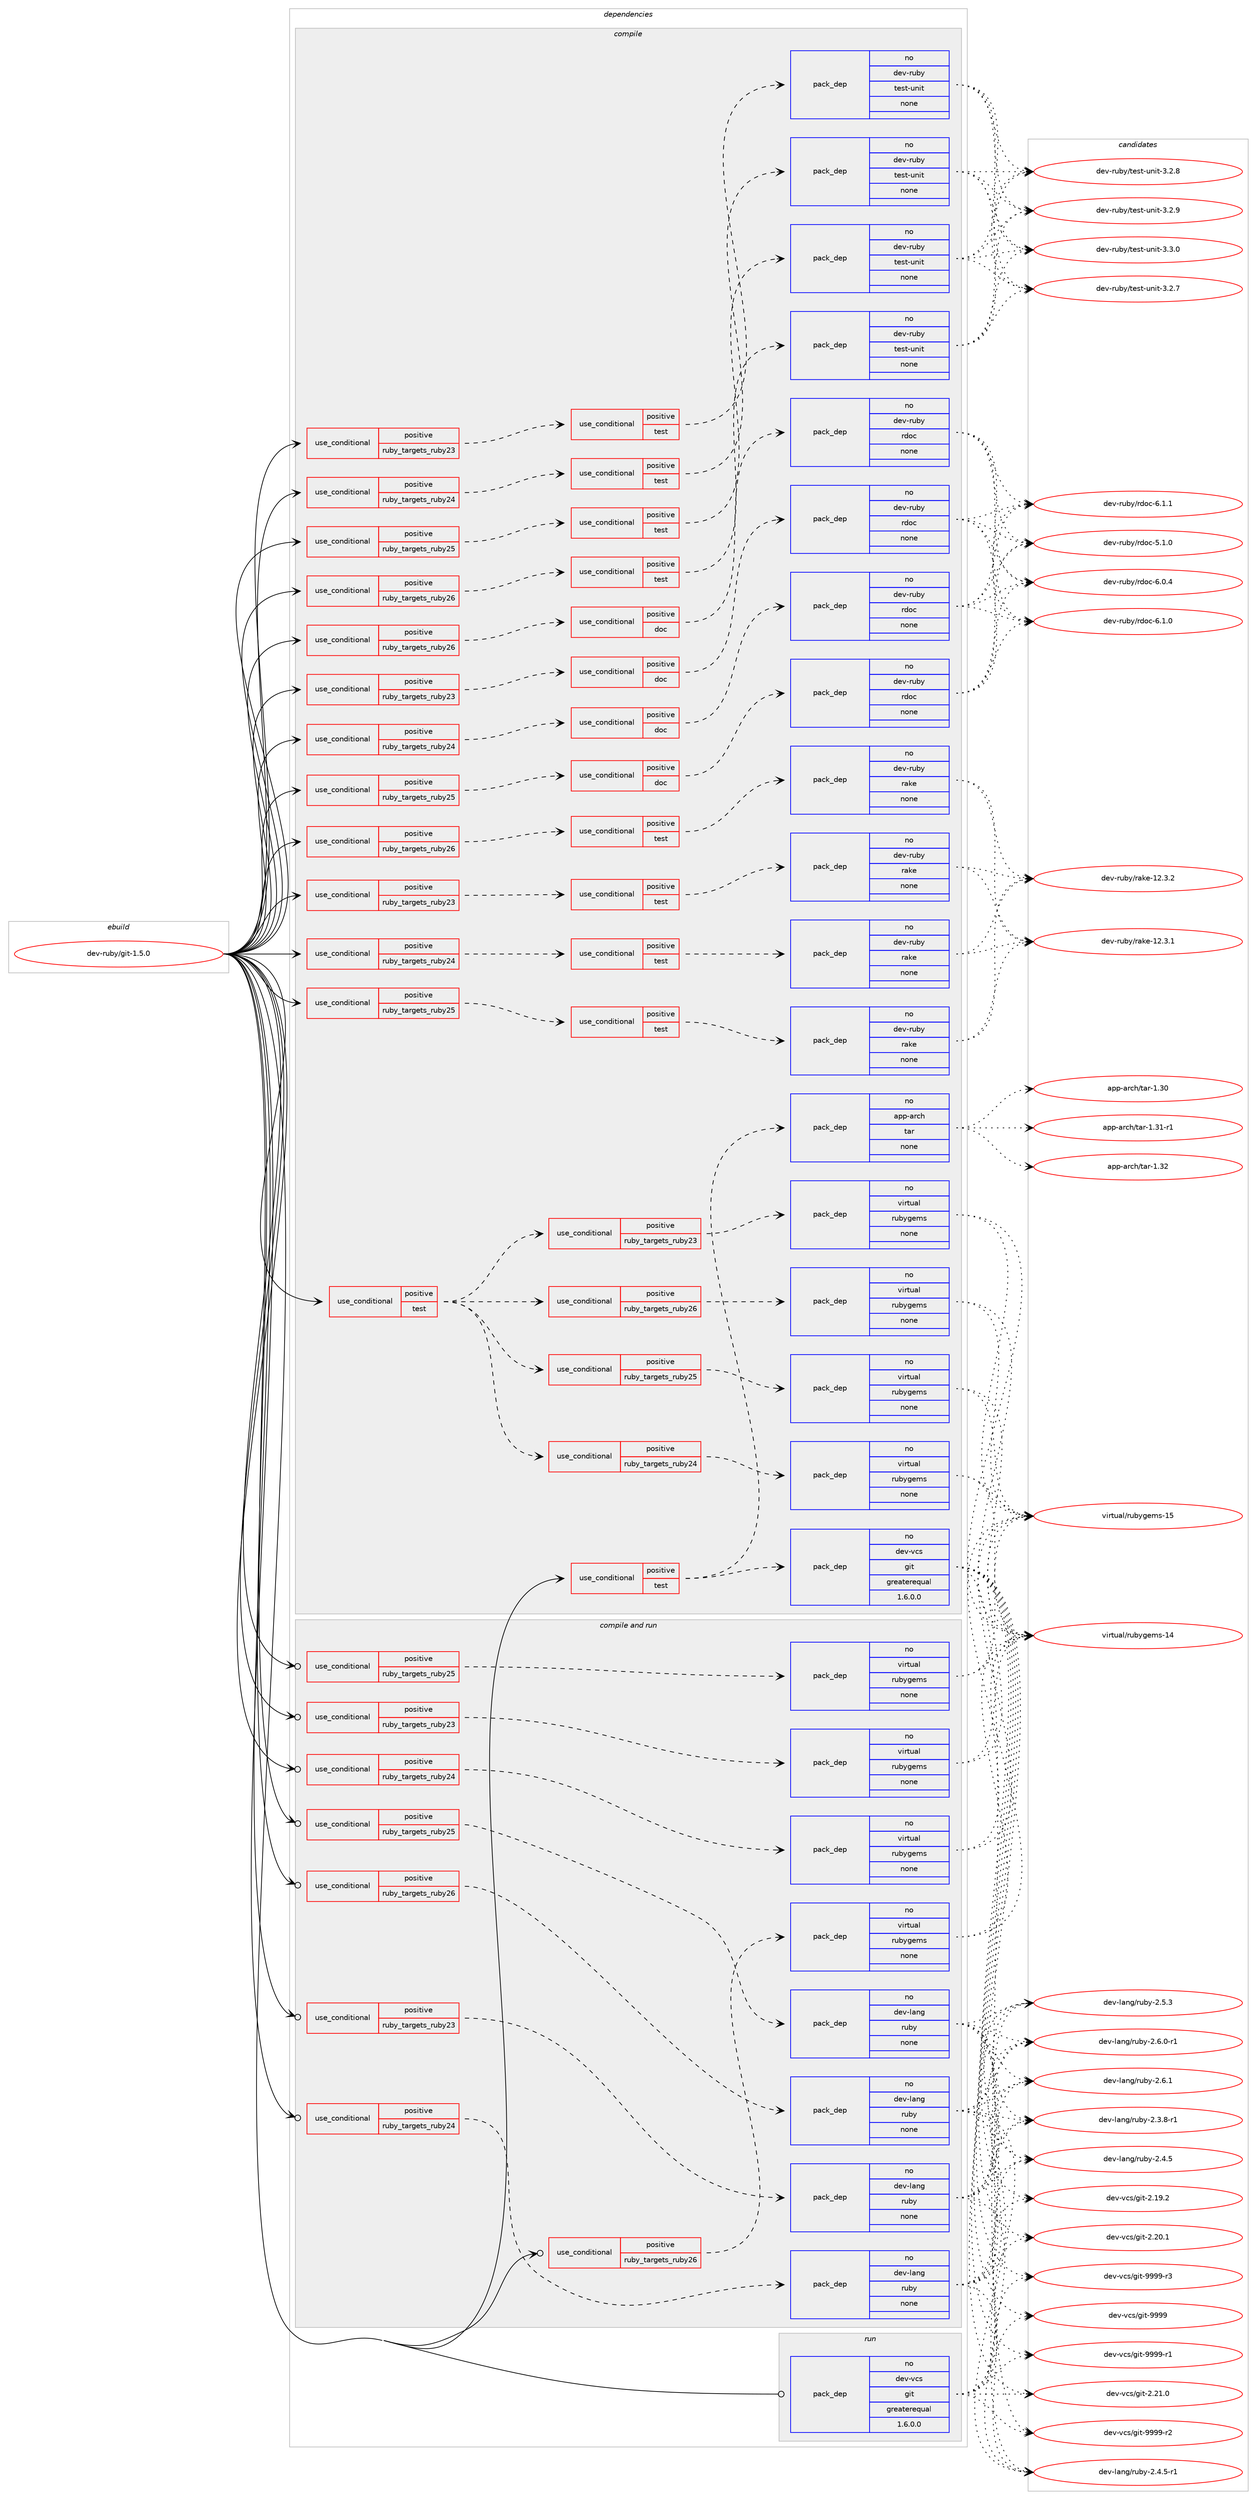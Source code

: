 digraph prolog {

# *************
# Graph options
# *************

newrank=true;
concentrate=true;
compound=true;
graph [rankdir=LR,fontname=Helvetica,fontsize=10,ranksep=1.5];#, ranksep=2.5, nodesep=0.2];
edge  [arrowhead=vee];
node  [fontname=Helvetica,fontsize=10];

# **********
# The ebuild
# **********

subgraph cluster_leftcol {
color=gray;
rank=same;
label=<<i>ebuild</i>>;
id [label="dev-ruby/git-1.5.0", color=red, width=4, href="../dev-ruby/git-1.5.0.svg"];
}

# ****************
# The dependencies
# ****************

subgraph cluster_midcol {
color=gray;
label=<<i>dependencies</i>>;
subgraph cluster_compile {
fillcolor="#eeeeee";
style=filled;
label=<<i>compile</i>>;
subgraph cond400860 {
dependency1495372 [label=<<TABLE BORDER="0" CELLBORDER="1" CELLSPACING="0" CELLPADDING="4"><TR><TD ROWSPAN="3" CELLPADDING="10">use_conditional</TD></TR><TR><TD>positive</TD></TR><TR><TD>ruby_targets_ruby23</TD></TR></TABLE>>, shape=none, color=red];
subgraph cond400861 {
dependency1495373 [label=<<TABLE BORDER="0" CELLBORDER="1" CELLSPACING="0" CELLPADDING="4"><TR><TD ROWSPAN="3" CELLPADDING="10">use_conditional</TD></TR><TR><TD>positive</TD></TR><TR><TD>doc</TD></TR></TABLE>>, shape=none, color=red];
subgraph pack1071067 {
dependency1495374 [label=<<TABLE BORDER="0" CELLBORDER="1" CELLSPACING="0" CELLPADDING="4" WIDTH="220"><TR><TD ROWSPAN="6" CELLPADDING="30">pack_dep</TD></TR><TR><TD WIDTH="110">no</TD></TR><TR><TD>dev-ruby</TD></TR><TR><TD>rdoc</TD></TR><TR><TD>none</TD></TR><TR><TD></TD></TR></TABLE>>, shape=none, color=blue];
}
dependency1495373:e -> dependency1495374:w [weight=20,style="dashed",arrowhead="vee"];
}
dependency1495372:e -> dependency1495373:w [weight=20,style="dashed",arrowhead="vee"];
}
id:e -> dependency1495372:w [weight=20,style="solid",arrowhead="vee"];
subgraph cond400862 {
dependency1495375 [label=<<TABLE BORDER="0" CELLBORDER="1" CELLSPACING="0" CELLPADDING="4"><TR><TD ROWSPAN="3" CELLPADDING="10">use_conditional</TD></TR><TR><TD>positive</TD></TR><TR><TD>ruby_targets_ruby23</TD></TR></TABLE>>, shape=none, color=red];
subgraph cond400863 {
dependency1495376 [label=<<TABLE BORDER="0" CELLBORDER="1" CELLSPACING="0" CELLPADDING="4"><TR><TD ROWSPAN="3" CELLPADDING="10">use_conditional</TD></TR><TR><TD>positive</TD></TR><TR><TD>test</TD></TR></TABLE>>, shape=none, color=red];
subgraph pack1071068 {
dependency1495377 [label=<<TABLE BORDER="0" CELLBORDER="1" CELLSPACING="0" CELLPADDING="4" WIDTH="220"><TR><TD ROWSPAN="6" CELLPADDING="30">pack_dep</TD></TR><TR><TD WIDTH="110">no</TD></TR><TR><TD>dev-ruby</TD></TR><TR><TD>rake</TD></TR><TR><TD>none</TD></TR><TR><TD></TD></TR></TABLE>>, shape=none, color=blue];
}
dependency1495376:e -> dependency1495377:w [weight=20,style="dashed",arrowhead="vee"];
}
dependency1495375:e -> dependency1495376:w [weight=20,style="dashed",arrowhead="vee"];
}
id:e -> dependency1495375:w [weight=20,style="solid",arrowhead="vee"];
subgraph cond400864 {
dependency1495378 [label=<<TABLE BORDER="0" CELLBORDER="1" CELLSPACING="0" CELLPADDING="4"><TR><TD ROWSPAN="3" CELLPADDING="10">use_conditional</TD></TR><TR><TD>positive</TD></TR><TR><TD>ruby_targets_ruby23</TD></TR></TABLE>>, shape=none, color=red];
subgraph cond400865 {
dependency1495379 [label=<<TABLE BORDER="0" CELLBORDER="1" CELLSPACING="0" CELLPADDING="4"><TR><TD ROWSPAN="3" CELLPADDING="10">use_conditional</TD></TR><TR><TD>positive</TD></TR><TR><TD>test</TD></TR></TABLE>>, shape=none, color=red];
subgraph pack1071069 {
dependency1495380 [label=<<TABLE BORDER="0" CELLBORDER="1" CELLSPACING="0" CELLPADDING="4" WIDTH="220"><TR><TD ROWSPAN="6" CELLPADDING="30">pack_dep</TD></TR><TR><TD WIDTH="110">no</TD></TR><TR><TD>dev-ruby</TD></TR><TR><TD>test-unit</TD></TR><TR><TD>none</TD></TR><TR><TD></TD></TR></TABLE>>, shape=none, color=blue];
}
dependency1495379:e -> dependency1495380:w [weight=20,style="dashed",arrowhead="vee"];
}
dependency1495378:e -> dependency1495379:w [weight=20,style="dashed",arrowhead="vee"];
}
id:e -> dependency1495378:w [weight=20,style="solid",arrowhead="vee"];
subgraph cond400866 {
dependency1495381 [label=<<TABLE BORDER="0" CELLBORDER="1" CELLSPACING="0" CELLPADDING="4"><TR><TD ROWSPAN="3" CELLPADDING="10">use_conditional</TD></TR><TR><TD>positive</TD></TR><TR><TD>ruby_targets_ruby24</TD></TR></TABLE>>, shape=none, color=red];
subgraph cond400867 {
dependency1495382 [label=<<TABLE BORDER="0" CELLBORDER="1" CELLSPACING="0" CELLPADDING="4"><TR><TD ROWSPAN="3" CELLPADDING="10">use_conditional</TD></TR><TR><TD>positive</TD></TR><TR><TD>doc</TD></TR></TABLE>>, shape=none, color=red];
subgraph pack1071070 {
dependency1495383 [label=<<TABLE BORDER="0" CELLBORDER="1" CELLSPACING="0" CELLPADDING="4" WIDTH="220"><TR><TD ROWSPAN="6" CELLPADDING="30">pack_dep</TD></TR><TR><TD WIDTH="110">no</TD></TR><TR><TD>dev-ruby</TD></TR><TR><TD>rdoc</TD></TR><TR><TD>none</TD></TR><TR><TD></TD></TR></TABLE>>, shape=none, color=blue];
}
dependency1495382:e -> dependency1495383:w [weight=20,style="dashed",arrowhead="vee"];
}
dependency1495381:e -> dependency1495382:w [weight=20,style="dashed",arrowhead="vee"];
}
id:e -> dependency1495381:w [weight=20,style="solid",arrowhead="vee"];
subgraph cond400868 {
dependency1495384 [label=<<TABLE BORDER="0" CELLBORDER="1" CELLSPACING="0" CELLPADDING="4"><TR><TD ROWSPAN="3" CELLPADDING="10">use_conditional</TD></TR><TR><TD>positive</TD></TR><TR><TD>ruby_targets_ruby24</TD></TR></TABLE>>, shape=none, color=red];
subgraph cond400869 {
dependency1495385 [label=<<TABLE BORDER="0" CELLBORDER="1" CELLSPACING="0" CELLPADDING="4"><TR><TD ROWSPAN="3" CELLPADDING="10">use_conditional</TD></TR><TR><TD>positive</TD></TR><TR><TD>test</TD></TR></TABLE>>, shape=none, color=red];
subgraph pack1071071 {
dependency1495386 [label=<<TABLE BORDER="0" CELLBORDER="1" CELLSPACING="0" CELLPADDING="4" WIDTH="220"><TR><TD ROWSPAN="6" CELLPADDING="30">pack_dep</TD></TR><TR><TD WIDTH="110">no</TD></TR><TR><TD>dev-ruby</TD></TR><TR><TD>rake</TD></TR><TR><TD>none</TD></TR><TR><TD></TD></TR></TABLE>>, shape=none, color=blue];
}
dependency1495385:e -> dependency1495386:w [weight=20,style="dashed",arrowhead="vee"];
}
dependency1495384:e -> dependency1495385:w [weight=20,style="dashed",arrowhead="vee"];
}
id:e -> dependency1495384:w [weight=20,style="solid",arrowhead="vee"];
subgraph cond400870 {
dependency1495387 [label=<<TABLE BORDER="0" CELLBORDER="1" CELLSPACING="0" CELLPADDING="4"><TR><TD ROWSPAN="3" CELLPADDING="10">use_conditional</TD></TR><TR><TD>positive</TD></TR><TR><TD>ruby_targets_ruby24</TD></TR></TABLE>>, shape=none, color=red];
subgraph cond400871 {
dependency1495388 [label=<<TABLE BORDER="0" CELLBORDER="1" CELLSPACING="0" CELLPADDING="4"><TR><TD ROWSPAN="3" CELLPADDING="10">use_conditional</TD></TR><TR><TD>positive</TD></TR><TR><TD>test</TD></TR></TABLE>>, shape=none, color=red];
subgraph pack1071072 {
dependency1495389 [label=<<TABLE BORDER="0" CELLBORDER="1" CELLSPACING="0" CELLPADDING="4" WIDTH="220"><TR><TD ROWSPAN="6" CELLPADDING="30">pack_dep</TD></TR><TR><TD WIDTH="110">no</TD></TR><TR><TD>dev-ruby</TD></TR><TR><TD>test-unit</TD></TR><TR><TD>none</TD></TR><TR><TD></TD></TR></TABLE>>, shape=none, color=blue];
}
dependency1495388:e -> dependency1495389:w [weight=20,style="dashed",arrowhead="vee"];
}
dependency1495387:e -> dependency1495388:w [weight=20,style="dashed",arrowhead="vee"];
}
id:e -> dependency1495387:w [weight=20,style="solid",arrowhead="vee"];
subgraph cond400872 {
dependency1495390 [label=<<TABLE BORDER="0" CELLBORDER="1" CELLSPACING="0" CELLPADDING="4"><TR><TD ROWSPAN="3" CELLPADDING="10">use_conditional</TD></TR><TR><TD>positive</TD></TR><TR><TD>ruby_targets_ruby25</TD></TR></TABLE>>, shape=none, color=red];
subgraph cond400873 {
dependency1495391 [label=<<TABLE BORDER="0" CELLBORDER="1" CELLSPACING="0" CELLPADDING="4"><TR><TD ROWSPAN="3" CELLPADDING="10">use_conditional</TD></TR><TR><TD>positive</TD></TR><TR><TD>doc</TD></TR></TABLE>>, shape=none, color=red];
subgraph pack1071073 {
dependency1495392 [label=<<TABLE BORDER="0" CELLBORDER="1" CELLSPACING="0" CELLPADDING="4" WIDTH="220"><TR><TD ROWSPAN="6" CELLPADDING="30">pack_dep</TD></TR><TR><TD WIDTH="110">no</TD></TR><TR><TD>dev-ruby</TD></TR><TR><TD>rdoc</TD></TR><TR><TD>none</TD></TR><TR><TD></TD></TR></TABLE>>, shape=none, color=blue];
}
dependency1495391:e -> dependency1495392:w [weight=20,style="dashed",arrowhead="vee"];
}
dependency1495390:e -> dependency1495391:w [weight=20,style="dashed",arrowhead="vee"];
}
id:e -> dependency1495390:w [weight=20,style="solid",arrowhead="vee"];
subgraph cond400874 {
dependency1495393 [label=<<TABLE BORDER="0" CELLBORDER="1" CELLSPACING="0" CELLPADDING="4"><TR><TD ROWSPAN="3" CELLPADDING="10">use_conditional</TD></TR><TR><TD>positive</TD></TR><TR><TD>ruby_targets_ruby25</TD></TR></TABLE>>, shape=none, color=red];
subgraph cond400875 {
dependency1495394 [label=<<TABLE BORDER="0" CELLBORDER="1" CELLSPACING="0" CELLPADDING="4"><TR><TD ROWSPAN="3" CELLPADDING="10">use_conditional</TD></TR><TR><TD>positive</TD></TR><TR><TD>test</TD></TR></TABLE>>, shape=none, color=red];
subgraph pack1071074 {
dependency1495395 [label=<<TABLE BORDER="0" CELLBORDER="1" CELLSPACING="0" CELLPADDING="4" WIDTH="220"><TR><TD ROWSPAN="6" CELLPADDING="30">pack_dep</TD></TR><TR><TD WIDTH="110">no</TD></TR><TR><TD>dev-ruby</TD></TR><TR><TD>rake</TD></TR><TR><TD>none</TD></TR><TR><TD></TD></TR></TABLE>>, shape=none, color=blue];
}
dependency1495394:e -> dependency1495395:w [weight=20,style="dashed",arrowhead="vee"];
}
dependency1495393:e -> dependency1495394:w [weight=20,style="dashed",arrowhead="vee"];
}
id:e -> dependency1495393:w [weight=20,style="solid",arrowhead="vee"];
subgraph cond400876 {
dependency1495396 [label=<<TABLE BORDER="0" CELLBORDER="1" CELLSPACING="0" CELLPADDING="4"><TR><TD ROWSPAN="3" CELLPADDING="10">use_conditional</TD></TR><TR><TD>positive</TD></TR><TR><TD>ruby_targets_ruby25</TD></TR></TABLE>>, shape=none, color=red];
subgraph cond400877 {
dependency1495397 [label=<<TABLE BORDER="0" CELLBORDER="1" CELLSPACING="0" CELLPADDING="4"><TR><TD ROWSPAN="3" CELLPADDING="10">use_conditional</TD></TR><TR><TD>positive</TD></TR><TR><TD>test</TD></TR></TABLE>>, shape=none, color=red];
subgraph pack1071075 {
dependency1495398 [label=<<TABLE BORDER="0" CELLBORDER="1" CELLSPACING="0" CELLPADDING="4" WIDTH="220"><TR><TD ROWSPAN="6" CELLPADDING="30">pack_dep</TD></TR><TR><TD WIDTH="110">no</TD></TR><TR><TD>dev-ruby</TD></TR><TR><TD>test-unit</TD></TR><TR><TD>none</TD></TR><TR><TD></TD></TR></TABLE>>, shape=none, color=blue];
}
dependency1495397:e -> dependency1495398:w [weight=20,style="dashed",arrowhead="vee"];
}
dependency1495396:e -> dependency1495397:w [weight=20,style="dashed",arrowhead="vee"];
}
id:e -> dependency1495396:w [weight=20,style="solid",arrowhead="vee"];
subgraph cond400878 {
dependency1495399 [label=<<TABLE BORDER="0" CELLBORDER="1" CELLSPACING="0" CELLPADDING="4"><TR><TD ROWSPAN="3" CELLPADDING="10">use_conditional</TD></TR><TR><TD>positive</TD></TR><TR><TD>ruby_targets_ruby26</TD></TR></TABLE>>, shape=none, color=red];
subgraph cond400879 {
dependency1495400 [label=<<TABLE BORDER="0" CELLBORDER="1" CELLSPACING="0" CELLPADDING="4"><TR><TD ROWSPAN="3" CELLPADDING="10">use_conditional</TD></TR><TR><TD>positive</TD></TR><TR><TD>doc</TD></TR></TABLE>>, shape=none, color=red];
subgraph pack1071076 {
dependency1495401 [label=<<TABLE BORDER="0" CELLBORDER="1" CELLSPACING="0" CELLPADDING="4" WIDTH="220"><TR><TD ROWSPAN="6" CELLPADDING="30">pack_dep</TD></TR><TR><TD WIDTH="110">no</TD></TR><TR><TD>dev-ruby</TD></TR><TR><TD>rdoc</TD></TR><TR><TD>none</TD></TR><TR><TD></TD></TR></TABLE>>, shape=none, color=blue];
}
dependency1495400:e -> dependency1495401:w [weight=20,style="dashed",arrowhead="vee"];
}
dependency1495399:e -> dependency1495400:w [weight=20,style="dashed",arrowhead="vee"];
}
id:e -> dependency1495399:w [weight=20,style="solid",arrowhead="vee"];
subgraph cond400880 {
dependency1495402 [label=<<TABLE BORDER="0" CELLBORDER="1" CELLSPACING="0" CELLPADDING="4"><TR><TD ROWSPAN="3" CELLPADDING="10">use_conditional</TD></TR><TR><TD>positive</TD></TR><TR><TD>ruby_targets_ruby26</TD></TR></TABLE>>, shape=none, color=red];
subgraph cond400881 {
dependency1495403 [label=<<TABLE BORDER="0" CELLBORDER="1" CELLSPACING="0" CELLPADDING="4"><TR><TD ROWSPAN="3" CELLPADDING="10">use_conditional</TD></TR><TR><TD>positive</TD></TR><TR><TD>test</TD></TR></TABLE>>, shape=none, color=red];
subgraph pack1071077 {
dependency1495404 [label=<<TABLE BORDER="0" CELLBORDER="1" CELLSPACING="0" CELLPADDING="4" WIDTH="220"><TR><TD ROWSPAN="6" CELLPADDING="30">pack_dep</TD></TR><TR><TD WIDTH="110">no</TD></TR><TR><TD>dev-ruby</TD></TR><TR><TD>rake</TD></TR><TR><TD>none</TD></TR><TR><TD></TD></TR></TABLE>>, shape=none, color=blue];
}
dependency1495403:e -> dependency1495404:w [weight=20,style="dashed",arrowhead="vee"];
}
dependency1495402:e -> dependency1495403:w [weight=20,style="dashed",arrowhead="vee"];
}
id:e -> dependency1495402:w [weight=20,style="solid",arrowhead="vee"];
subgraph cond400882 {
dependency1495405 [label=<<TABLE BORDER="0" CELLBORDER="1" CELLSPACING="0" CELLPADDING="4"><TR><TD ROWSPAN="3" CELLPADDING="10">use_conditional</TD></TR><TR><TD>positive</TD></TR><TR><TD>ruby_targets_ruby26</TD></TR></TABLE>>, shape=none, color=red];
subgraph cond400883 {
dependency1495406 [label=<<TABLE BORDER="0" CELLBORDER="1" CELLSPACING="0" CELLPADDING="4"><TR><TD ROWSPAN="3" CELLPADDING="10">use_conditional</TD></TR><TR><TD>positive</TD></TR><TR><TD>test</TD></TR></TABLE>>, shape=none, color=red];
subgraph pack1071078 {
dependency1495407 [label=<<TABLE BORDER="0" CELLBORDER="1" CELLSPACING="0" CELLPADDING="4" WIDTH="220"><TR><TD ROWSPAN="6" CELLPADDING="30">pack_dep</TD></TR><TR><TD WIDTH="110">no</TD></TR><TR><TD>dev-ruby</TD></TR><TR><TD>test-unit</TD></TR><TR><TD>none</TD></TR><TR><TD></TD></TR></TABLE>>, shape=none, color=blue];
}
dependency1495406:e -> dependency1495407:w [weight=20,style="dashed",arrowhead="vee"];
}
dependency1495405:e -> dependency1495406:w [weight=20,style="dashed",arrowhead="vee"];
}
id:e -> dependency1495405:w [weight=20,style="solid",arrowhead="vee"];
subgraph cond400884 {
dependency1495408 [label=<<TABLE BORDER="0" CELLBORDER="1" CELLSPACING="0" CELLPADDING="4"><TR><TD ROWSPAN="3" CELLPADDING="10">use_conditional</TD></TR><TR><TD>positive</TD></TR><TR><TD>test</TD></TR></TABLE>>, shape=none, color=red];
subgraph cond400885 {
dependency1495409 [label=<<TABLE BORDER="0" CELLBORDER="1" CELLSPACING="0" CELLPADDING="4"><TR><TD ROWSPAN="3" CELLPADDING="10">use_conditional</TD></TR><TR><TD>positive</TD></TR><TR><TD>ruby_targets_ruby23</TD></TR></TABLE>>, shape=none, color=red];
subgraph pack1071079 {
dependency1495410 [label=<<TABLE BORDER="0" CELLBORDER="1" CELLSPACING="0" CELLPADDING="4" WIDTH="220"><TR><TD ROWSPAN="6" CELLPADDING="30">pack_dep</TD></TR><TR><TD WIDTH="110">no</TD></TR><TR><TD>virtual</TD></TR><TR><TD>rubygems</TD></TR><TR><TD>none</TD></TR><TR><TD></TD></TR></TABLE>>, shape=none, color=blue];
}
dependency1495409:e -> dependency1495410:w [weight=20,style="dashed",arrowhead="vee"];
}
dependency1495408:e -> dependency1495409:w [weight=20,style="dashed",arrowhead="vee"];
subgraph cond400886 {
dependency1495411 [label=<<TABLE BORDER="0" CELLBORDER="1" CELLSPACING="0" CELLPADDING="4"><TR><TD ROWSPAN="3" CELLPADDING="10">use_conditional</TD></TR><TR><TD>positive</TD></TR><TR><TD>ruby_targets_ruby24</TD></TR></TABLE>>, shape=none, color=red];
subgraph pack1071080 {
dependency1495412 [label=<<TABLE BORDER="0" CELLBORDER="1" CELLSPACING="0" CELLPADDING="4" WIDTH="220"><TR><TD ROWSPAN="6" CELLPADDING="30">pack_dep</TD></TR><TR><TD WIDTH="110">no</TD></TR><TR><TD>virtual</TD></TR><TR><TD>rubygems</TD></TR><TR><TD>none</TD></TR><TR><TD></TD></TR></TABLE>>, shape=none, color=blue];
}
dependency1495411:e -> dependency1495412:w [weight=20,style="dashed",arrowhead="vee"];
}
dependency1495408:e -> dependency1495411:w [weight=20,style="dashed",arrowhead="vee"];
subgraph cond400887 {
dependency1495413 [label=<<TABLE BORDER="0" CELLBORDER="1" CELLSPACING="0" CELLPADDING="4"><TR><TD ROWSPAN="3" CELLPADDING="10">use_conditional</TD></TR><TR><TD>positive</TD></TR><TR><TD>ruby_targets_ruby25</TD></TR></TABLE>>, shape=none, color=red];
subgraph pack1071081 {
dependency1495414 [label=<<TABLE BORDER="0" CELLBORDER="1" CELLSPACING="0" CELLPADDING="4" WIDTH="220"><TR><TD ROWSPAN="6" CELLPADDING="30">pack_dep</TD></TR><TR><TD WIDTH="110">no</TD></TR><TR><TD>virtual</TD></TR><TR><TD>rubygems</TD></TR><TR><TD>none</TD></TR><TR><TD></TD></TR></TABLE>>, shape=none, color=blue];
}
dependency1495413:e -> dependency1495414:w [weight=20,style="dashed",arrowhead="vee"];
}
dependency1495408:e -> dependency1495413:w [weight=20,style="dashed",arrowhead="vee"];
subgraph cond400888 {
dependency1495415 [label=<<TABLE BORDER="0" CELLBORDER="1" CELLSPACING="0" CELLPADDING="4"><TR><TD ROWSPAN="3" CELLPADDING="10">use_conditional</TD></TR><TR><TD>positive</TD></TR><TR><TD>ruby_targets_ruby26</TD></TR></TABLE>>, shape=none, color=red];
subgraph pack1071082 {
dependency1495416 [label=<<TABLE BORDER="0" CELLBORDER="1" CELLSPACING="0" CELLPADDING="4" WIDTH="220"><TR><TD ROWSPAN="6" CELLPADDING="30">pack_dep</TD></TR><TR><TD WIDTH="110">no</TD></TR><TR><TD>virtual</TD></TR><TR><TD>rubygems</TD></TR><TR><TD>none</TD></TR><TR><TD></TD></TR></TABLE>>, shape=none, color=blue];
}
dependency1495415:e -> dependency1495416:w [weight=20,style="dashed",arrowhead="vee"];
}
dependency1495408:e -> dependency1495415:w [weight=20,style="dashed",arrowhead="vee"];
}
id:e -> dependency1495408:w [weight=20,style="solid",arrowhead="vee"];
subgraph cond400889 {
dependency1495417 [label=<<TABLE BORDER="0" CELLBORDER="1" CELLSPACING="0" CELLPADDING="4"><TR><TD ROWSPAN="3" CELLPADDING="10">use_conditional</TD></TR><TR><TD>positive</TD></TR><TR><TD>test</TD></TR></TABLE>>, shape=none, color=red];
subgraph pack1071083 {
dependency1495418 [label=<<TABLE BORDER="0" CELLBORDER="1" CELLSPACING="0" CELLPADDING="4" WIDTH="220"><TR><TD ROWSPAN="6" CELLPADDING="30">pack_dep</TD></TR><TR><TD WIDTH="110">no</TD></TR><TR><TD>dev-vcs</TD></TR><TR><TD>git</TD></TR><TR><TD>greaterequal</TD></TR><TR><TD>1.6.0.0</TD></TR></TABLE>>, shape=none, color=blue];
}
dependency1495417:e -> dependency1495418:w [weight=20,style="dashed",arrowhead="vee"];
subgraph pack1071084 {
dependency1495419 [label=<<TABLE BORDER="0" CELLBORDER="1" CELLSPACING="0" CELLPADDING="4" WIDTH="220"><TR><TD ROWSPAN="6" CELLPADDING="30">pack_dep</TD></TR><TR><TD WIDTH="110">no</TD></TR><TR><TD>app-arch</TD></TR><TR><TD>tar</TD></TR><TR><TD>none</TD></TR><TR><TD></TD></TR></TABLE>>, shape=none, color=blue];
}
dependency1495417:e -> dependency1495419:w [weight=20,style="dashed",arrowhead="vee"];
}
id:e -> dependency1495417:w [weight=20,style="solid",arrowhead="vee"];
}
subgraph cluster_compileandrun {
fillcolor="#eeeeee";
style=filled;
label=<<i>compile and run</i>>;
subgraph cond400890 {
dependency1495420 [label=<<TABLE BORDER="0" CELLBORDER="1" CELLSPACING="0" CELLPADDING="4"><TR><TD ROWSPAN="3" CELLPADDING="10">use_conditional</TD></TR><TR><TD>positive</TD></TR><TR><TD>ruby_targets_ruby23</TD></TR></TABLE>>, shape=none, color=red];
subgraph pack1071085 {
dependency1495421 [label=<<TABLE BORDER="0" CELLBORDER="1" CELLSPACING="0" CELLPADDING="4" WIDTH="220"><TR><TD ROWSPAN="6" CELLPADDING="30">pack_dep</TD></TR><TR><TD WIDTH="110">no</TD></TR><TR><TD>dev-lang</TD></TR><TR><TD>ruby</TD></TR><TR><TD>none</TD></TR><TR><TD></TD></TR></TABLE>>, shape=none, color=blue];
}
dependency1495420:e -> dependency1495421:w [weight=20,style="dashed",arrowhead="vee"];
}
id:e -> dependency1495420:w [weight=20,style="solid",arrowhead="odotvee"];
subgraph cond400891 {
dependency1495422 [label=<<TABLE BORDER="0" CELLBORDER="1" CELLSPACING="0" CELLPADDING="4"><TR><TD ROWSPAN="3" CELLPADDING="10">use_conditional</TD></TR><TR><TD>positive</TD></TR><TR><TD>ruby_targets_ruby23</TD></TR></TABLE>>, shape=none, color=red];
subgraph pack1071086 {
dependency1495423 [label=<<TABLE BORDER="0" CELLBORDER="1" CELLSPACING="0" CELLPADDING="4" WIDTH="220"><TR><TD ROWSPAN="6" CELLPADDING="30">pack_dep</TD></TR><TR><TD WIDTH="110">no</TD></TR><TR><TD>virtual</TD></TR><TR><TD>rubygems</TD></TR><TR><TD>none</TD></TR><TR><TD></TD></TR></TABLE>>, shape=none, color=blue];
}
dependency1495422:e -> dependency1495423:w [weight=20,style="dashed",arrowhead="vee"];
}
id:e -> dependency1495422:w [weight=20,style="solid",arrowhead="odotvee"];
subgraph cond400892 {
dependency1495424 [label=<<TABLE BORDER="0" CELLBORDER="1" CELLSPACING="0" CELLPADDING="4"><TR><TD ROWSPAN="3" CELLPADDING="10">use_conditional</TD></TR><TR><TD>positive</TD></TR><TR><TD>ruby_targets_ruby24</TD></TR></TABLE>>, shape=none, color=red];
subgraph pack1071087 {
dependency1495425 [label=<<TABLE BORDER="0" CELLBORDER="1" CELLSPACING="0" CELLPADDING="4" WIDTH="220"><TR><TD ROWSPAN="6" CELLPADDING="30">pack_dep</TD></TR><TR><TD WIDTH="110">no</TD></TR><TR><TD>dev-lang</TD></TR><TR><TD>ruby</TD></TR><TR><TD>none</TD></TR><TR><TD></TD></TR></TABLE>>, shape=none, color=blue];
}
dependency1495424:e -> dependency1495425:w [weight=20,style="dashed",arrowhead="vee"];
}
id:e -> dependency1495424:w [weight=20,style="solid",arrowhead="odotvee"];
subgraph cond400893 {
dependency1495426 [label=<<TABLE BORDER="0" CELLBORDER="1" CELLSPACING="0" CELLPADDING="4"><TR><TD ROWSPAN="3" CELLPADDING="10">use_conditional</TD></TR><TR><TD>positive</TD></TR><TR><TD>ruby_targets_ruby24</TD></TR></TABLE>>, shape=none, color=red];
subgraph pack1071088 {
dependency1495427 [label=<<TABLE BORDER="0" CELLBORDER="1" CELLSPACING="0" CELLPADDING="4" WIDTH="220"><TR><TD ROWSPAN="6" CELLPADDING="30">pack_dep</TD></TR><TR><TD WIDTH="110">no</TD></TR><TR><TD>virtual</TD></TR><TR><TD>rubygems</TD></TR><TR><TD>none</TD></TR><TR><TD></TD></TR></TABLE>>, shape=none, color=blue];
}
dependency1495426:e -> dependency1495427:w [weight=20,style="dashed",arrowhead="vee"];
}
id:e -> dependency1495426:w [weight=20,style="solid",arrowhead="odotvee"];
subgraph cond400894 {
dependency1495428 [label=<<TABLE BORDER="0" CELLBORDER="1" CELLSPACING="0" CELLPADDING="4"><TR><TD ROWSPAN="3" CELLPADDING="10">use_conditional</TD></TR><TR><TD>positive</TD></TR><TR><TD>ruby_targets_ruby25</TD></TR></TABLE>>, shape=none, color=red];
subgraph pack1071089 {
dependency1495429 [label=<<TABLE BORDER="0" CELLBORDER="1" CELLSPACING="0" CELLPADDING="4" WIDTH="220"><TR><TD ROWSPAN="6" CELLPADDING="30">pack_dep</TD></TR><TR><TD WIDTH="110">no</TD></TR><TR><TD>dev-lang</TD></TR><TR><TD>ruby</TD></TR><TR><TD>none</TD></TR><TR><TD></TD></TR></TABLE>>, shape=none, color=blue];
}
dependency1495428:e -> dependency1495429:w [weight=20,style="dashed",arrowhead="vee"];
}
id:e -> dependency1495428:w [weight=20,style="solid",arrowhead="odotvee"];
subgraph cond400895 {
dependency1495430 [label=<<TABLE BORDER="0" CELLBORDER="1" CELLSPACING="0" CELLPADDING="4"><TR><TD ROWSPAN="3" CELLPADDING="10">use_conditional</TD></TR><TR><TD>positive</TD></TR><TR><TD>ruby_targets_ruby25</TD></TR></TABLE>>, shape=none, color=red];
subgraph pack1071090 {
dependency1495431 [label=<<TABLE BORDER="0" CELLBORDER="1" CELLSPACING="0" CELLPADDING="4" WIDTH="220"><TR><TD ROWSPAN="6" CELLPADDING="30">pack_dep</TD></TR><TR><TD WIDTH="110">no</TD></TR><TR><TD>virtual</TD></TR><TR><TD>rubygems</TD></TR><TR><TD>none</TD></TR><TR><TD></TD></TR></TABLE>>, shape=none, color=blue];
}
dependency1495430:e -> dependency1495431:w [weight=20,style="dashed",arrowhead="vee"];
}
id:e -> dependency1495430:w [weight=20,style="solid",arrowhead="odotvee"];
subgraph cond400896 {
dependency1495432 [label=<<TABLE BORDER="0" CELLBORDER="1" CELLSPACING="0" CELLPADDING="4"><TR><TD ROWSPAN="3" CELLPADDING="10">use_conditional</TD></TR><TR><TD>positive</TD></TR><TR><TD>ruby_targets_ruby26</TD></TR></TABLE>>, shape=none, color=red];
subgraph pack1071091 {
dependency1495433 [label=<<TABLE BORDER="0" CELLBORDER="1" CELLSPACING="0" CELLPADDING="4" WIDTH="220"><TR><TD ROWSPAN="6" CELLPADDING="30">pack_dep</TD></TR><TR><TD WIDTH="110">no</TD></TR><TR><TD>dev-lang</TD></TR><TR><TD>ruby</TD></TR><TR><TD>none</TD></TR><TR><TD></TD></TR></TABLE>>, shape=none, color=blue];
}
dependency1495432:e -> dependency1495433:w [weight=20,style="dashed",arrowhead="vee"];
}
id:e -> dependency1495432:w [weight=20,style="solid",arrowhead="odotvee"];
subgraph cond400897 {
dependency1495434 [label=<<TABLE BORDER="0" CELLBORDER="1" CELLSPACING="0" CELLPADDING="4"><TR><TD ROWSPAN="3" CELLPADDING="10">use_conditional</TD></TR><TR><TD>positive</TD></TR><TR><TD>ruby_targets_ruby26</TD></TR></TABLE>>, shape=none, color=red];
subgraph pack1071092 {
dependency1495435 [label=<<TABLE BORDER="0" CELLBORDER="1" CELLSPACING="0" CELLPADDING="4" WIDTH="220"><TR><TD ROWSPAN="6" CELLPADDING="30">pack_dep</TD></TR><TR><TD WIDTH="110">no</TD></TR><TR><TD>virtual</TD></TR><TR><TD>rubygems</TD></TR><TR><TD>none</TD></TR><TR><TD></TD></TR></TABLE>>, shape=none, color=blue];
}
dependency1495434:e -> dependency1495435:w [weight=20,style="dashed",arrowhead="vee"];
}
id:e -> dependency1495434:w [weight=20,style="solid",arrowhead="odotvee"];
}
subgraph cluster_run {
fillcolor="#eeeeee";
style=filled;
label=<<i>run</i>>;
subgraph pack1071093 {
dependency1495436 [label=<<TABLE BORDER="0" CELLBORDER="1" CELLSPACING="0" CELLPADDING="4" WIDTH="220"><TR><TD ROWSPAN="6" CELLPADDING="30">pack_dep</TD></TR><TR><TD WIDTH="110">no</TD></TR><TR><TD>dev-vcs</TD></TR><TR><TD>git</TD></TR><TR><TD>greaterequal</TD></TR><TR><TD>1.6.0.0</TD></TR></TABLE>>, shape=none, color=blue];
}
id:e -> dependency1495436:w [weight=20,style="solid",arrowhead="odot"];
}
}

# **************
# The candidates
# **************

subgraph cluster_choices {
rank=same;
color=gray;
label=<<i>candidates</i>>;

subgraph choice1071067 {
color=black;
nodesep=1;
choice10010111845114117981214711410011199455346494648 [label="dev-ruby/rdoc-5.1.0", color=red, width=4,href="../dev-ruby/rdoc-5.1.0.svg"];
choice10010111845114117981214711410011199455446484652 [label="dev-ruby/rdoc-6.0.4", color=red, width=4,href="../dev-ruby/rdoc-6.0.4.svg"];
choice10010111845114117981214711410011199455446494648 [label="dev-ruby/rdoc-6.1.0", color=red, width=4,href="../dev-ruby/rdoc-6.1.0.svg"];
choice10010111845114117981214711410011199455446494649 [label="dev-ruby/rdoc-6.1.1", color=red, width=4,href="../dev-ruby/rdoc-6.1.1.svg"];
dependency1495374:e -> choice10010111845114117981214711410011199455346494648:w [style=dotted,weight="100"];
dependency1495374:e -> choice10010111845114117981214711410011199455446484652:w [style=dotted,weight="100"];
dependency1495374:e -> choice10010111845114117981214711410011199455446494648:w [style=dotted,weight="100"];
dependency1495374:e -> choice10010111845114117981214711410011199455446494649:w [style=dotted,weight="100"];
}
subgraph choice1071068 {
color=black;
nodesep=1;
choice1001011184511411798121471149710710145495046514649 [label="dev-ruby/rake-12.3.1", color=red, width=4,href="../dev-ruby/rake-12.3.1.svg"];
choice1001011184511411798121471149710710145495046514650 [label="dev-ruby/rake-12.3.2", color=red, width=4,href="../dev-ruby/rake-12.3.2.svg"];
dependency1495377:e -> choice1001011184511411798121471149710710145495046514649:w [style=dotted,weight="100"];
dependency1495377:e -> choice1001011184511411798121471149710710145495046514650:w [style=dotted,weight="100"];
}
subgraph choice1071069 {
color=black;
nodesep=1;
choice10010111845114117981214711610111511645117110105116455146504655 [label="dev-ruby/test-unit-3.2.7", color=red, width=4,href="../dev-ruby/test-unit-3.2.7.svg"];
choice10010111845114117981214711610111511645117110105116455146504656 [label="dev-ruby/test-unit-3.2.8", color=red, width=4,href="../dev-ruby/test-unit-3.2.8.svg"];
choice10010111845114117981214711610111511645117110105116455146504657 [label="dev-ruby/test-unit-3.2.9", color=red, width=4,href="../dev-ruby/test-unit-3.2.9.svg"];
choice10010111845114117981214711610111511645117110105116455146514648 [label="dev-ruby/test-unit-3.3.0", color=red, width=4,href="../dev-ruby/test-unit-3.3.0.svg"];
dependency1495380:e -> choice10010111845114117981214711610111511645117110105116455146504655:w [style=dotted,weight="100"];
dependency1495380:e -> choice10010111845114117981214711610111511645117110105116455146504656:w [style=dotted,weight="100"];
dependency1495380:e -> choice10010111845114117981214711610111511645117110105116455146504657:w [style=dotted,weight="100"];
dependency1495380:e -> choice10010111845114117981214711610111511645117110105116455146514648:w [style=dotted,weight="100"];
}
subgraph choice1071070 {
color=black;
nodesep=1;
choice10010111845114117981214711410011199455346494648 [label="dev-ruby/rdoc-5.1.0", color=red, width=4,href="../dev-ruby/rdoc-5.1.0.svg"];
choice10010111845114117981214711410011199455446484652 [label="dev-ruby/rdoc-6.0.4", color=red, width=4,href="../dev-ruby/rdoc-6.0.4.svg"];
choice10010111845114117981214711410011199455446494648 [label="dev-ruby/rdoc-6.1.0", color=red, width=4,href="../dev-ruby/rdoc-6.1.0.svg"];
choice10010111845114117981214711410011199455446494649 [label="dev-ruby/rdoc-6.1.1", color=red, width=4,href="../dev-ruby/rdoc-6.1.1.svg"];
dependency1495383:e -> choice10010111845114117981214711410011199455346494648:w [style=dotted,weight="100"];
dependency1495383:e -> choice10010111845114117981214711410011199455446484652:w [style=dotted,weight="100"];
dependency1495383:e -> choice10010111845114117981214711410011199455446494648:w [style=dotted,weight="100"];
dependency1495383:e -> choice10010111845114117981214711410011199455446494649:w [style=dotted,weight="100"];
}
subgraph choice1071071 {
color=black;
nodesep=1;
choice1001011184511411798121471149710710145495046514649 [label="dev-ruby/rake-12.3.1", color=red, width=4,href="../dev-ruby/rake-12.3.1.svg"];
choice1001011184511411798121471149710710145495046514650 [label="dev-ruby/rake-12.3.2", color=red, width=4,href="../dev-ruby/rake-12.3.2.svg"];
dependency1495386:e -> choice1001011184511411798121471149710710145495046514649:w [style=dotted,weight="100"];
dependency1495386:e -> choice1001011184511411798121471149710710145495046514650:w [style=dotted,weight="100"];
}
subgraph choice1071072 {
color=black;
nodesep=1;
choice10010111845114117981214711610111511645117110105116455146504655 [label="dev-ruby/test-unit-3.2.7", color=red, width=4,href="../dev-ruby/test-unit-3.2.7.svg"];
choice10010111845114117981214711610111511645117110105116455146504656 [label="dev-ruby/test-unit-3.2.8", color=red, width=4,href="../dev-ruby/test-unit-3.2.8.svg"];
choice10010111845114117981214711610111511645117110105116455146504657 [label="dev-ruby/test-unit-3.2.9", color=red, width=4,href="../dev-ruby/test-unit-3.2.9.svg"];
choice10010111845114117981214711610111511645117110105116455146514648 [label="dev-ruby/test-unit-3.3.0", color=red, width=4,href="../dev-ruby/test-unit-3.3.0.svg"];
dependency1495389:e -> choice10010111845114117981214711610111511645117110105116455146504655:w [style=dotted,weight="100"];
dependency1495389:e -> choice10010111845114117981214711610111511645117110105116455146504656:w [style=dotted,weight="100"];
dependency1495389:e -> choice10010111845114117981214711610111511645117110105116455146504657:w [style=dotted,weight="100"];
dependency1495389:e -> choice10010111845114117981214711610111511645117110105116455146514648:w [style=dotted,weight="100"];
}
subgraph choice1071073 {
color=black;
nodesep=1;
choice10010111845114117981214711410011199455346494648 [label="dev-ruby/rdoc-5.1.0", color=red, width=4,href="../dev-ruby/rdoc-5.1.0.svg"];
choice10010111845114117981214711410011199455446484652 [label="dev-ruby/rdoc-6.0.4", color=red, width=4,href="../dev-ruby/rdoc-6.0.4.svg"];
choice10010111845114117981214711410011199455446494648 [label="dev-ruby/rdoc-6.1.0", color=red, width=4,href="../dev-ruby/rdoc-6.1.0.svg"];
choice10010111845114117981214711410011199455446494649 [label="dev-ruby/rdoc-6.1.1", color=red, width=4,href="../dev-ruby/rdoc-6.1.1.svg"];
dependency1495392:e -> choice10010111845114117981214711410011199455346494648:w [style=dotted,weight="100"];
dependency1495392:e -> choice10010111845114117981214711410011199455446484652:w [style=dotted,weight="100"];
dependency1495392:e -> choice10010111845114117981214711410011199455446494648:w [style=dotted,weight="100"];
dependency1495392:e -> choice10010111845114117981214711410011199455446494649:w [style=dotted,weight="100"];
}
subgraph choice1071074 {
color=black;
nodesep=1;
choice1001011184511411798121471149710710145495046514649 [label="dev-ruby/rake-12.3.1", color=red, width=4,href="../dev-ruby/rake-12.3.1.svg"];
choice1001011184511411798121471149710710145495046514650 [label="dev-ruby/rake-12.3.2", color=red, width=4,href="../dev-ruby/rake-12.3.2.svg"];
dependency1495395:e -> choice1001011184511411798121471149710710145495046514649:w [style=dotted,weight="100"];
dependency1495395:e -> choice1001011184511411798121471149710710145495046514650:w [style=dotted,weight="100"];
}
subgraph choice1071075 {
color=black;
nodesep=1;
choice10010111845114117981214711610111511645117110105116455146504655 [label="dev-ruby/test-unit-3.2.7", color=red, width=4,href="../dev-ruby/test-unit-3.2.7.svg"];
choice10010111845114117981214711610111511645117110105116455146504656 [label="dev-ruby/test-unit-3.2.8", color=red, width=4,href="../dev-ruby/test-unit-3.2.8.svg"];
choice10010111845114117981214711610111511645117110105116455146504657 [label="dev-ruby/test-unit-3.2.9", color=red, width=4,href="../dev-ruby/test-unit-3.2.9.svg"];
choice10010111845114117981214711610111511645117110105116455146514648 [label="dev-ruby/test-unit-3.3.0", color=red, width=4,href="../dev-ruby/test-unit-3.3.0.svg"];
dependency1495398:e -> choice10010111845114117981214711610111511645117110105116455146504655:w [style=dotted,weight="100"];
dependency1495398:e -> choice10010111845114117981214711610111511645117110105116455146504656:w [style=dotted,weight="100"];
dependency1495398:e -> choice10010111845114117981214711610111511645117110105116455146504657:w [style=dotted,weight="100"];
dependency1495398:e -> choice10010111845114117981214711610111511645117110105116455146514648:w [style=dotted,weight="100"];
}
subgraph choice1071076 {
color=black;
nodesep=1;
choice10010111845114117981214711410011199455346494648 [label="dev-ruby/rdoc-5.1.0", color=red, width=4,href="../dev-ruby/rdoc-5.1.0.svg"];
choice10010111845114117981214711410011199455446484652 [label="dev-ruby/rdoc-6.0.4", color=red, width=4,href="../dev-ruby/rdoc-6.0.4.svg"];
choice10010111845114117981214711410011199455446494648 [label="dev-ruby/rdoc-6.1.0", color=red, width=4,href="../dev-ruby/rdoc-6.1.0.svg"];
choice10010111845114117981214711410011199455446494649 [label="dev-ruby/rdoc-6.1.1", color=red, width=4,href="../dev-ruby/rdoc-6.1.1.svg"];
dependency1495401:e -> choice10010111845114117981214711410011199455346494648:w [style=dotted,weight="100"];
dependency1495401:e -> choice10010111845114117981214711410011199455446484652:w [style=dotted,weight="100"];
dependency1495401:e -> choice10010111845114117981214711410011199455446494648:w [style=dotted,weight="100"];
dependency1495401:e -> choice10010111845114117981214711410011199455446494649:w [style=dotted,weight="100"];
}
subgraph choice1071077 {
color=black;
nodesep=1;
choice1001011184511411798121471149710710145495046514649 [label="dev-ruby/rake-12.3.1", color=red, width=4,href="../dev-ruby/rake-12.3.1.svg"];
choice1001011184511411798121471149710710145495046514650 [label="dev-ruby/rake-12.3.2", color=red, width=4,href="../dev-ruby/rake-12.3.2.svg"];
dependency1495404:e -> choice1001011184511411798121471149710710145495046514649:w [style=dotted,weight="100"];
dependency1495404:e -> choice1001011184511411798121471149710710145495046514650:w [style=dotted,weight="100"];
}
subgraph choice1071078 {
color=black;
nodesep=1;
choice10010111845114117981214711610111511645117110105116455146504655 [label="dev-ruby/test-unit-3.2.7", color=red, width=4,href="../dev-ruby/test-unit-3.2.7.svg"];
choice10010111845114117981214711610111511645117110105116455146504656 [label="dev-ruby/test-unit-3.2.8", color=red, width=4,href="../dev-ruby/test-unit-3.2.8.svg"];
choice10010111845114117981214711610111511645117110105116455146504657 [label="dev-ruby/test-unit-3.2.9", color=red, width=4,href="../dev-ruby/test-unit-3.2.9.svg"];
choice10010111845114117981214711610111511645117110105116455146514648 [label="dev-ruby/test-unit-3.3.0", color=red, width=4,href="../dev-ruby/test-unit-3.3.0.svg"];
dependency1495407:e -> choice10010111845114117981214711610111511645117110105116455146504655:w [style=dotted,weight="100"];
dependency1495407:e -> choice10010111845114117981214711610111511645117110105116455146504656:w [style=dotted,weight="100"];
dependency1495407:e -> choice10010111845114117981214711610111511645117110105116455146504657:w [style=dotted,weight="100"];
dependency1495407:e -> choice10010111845114117981214711610111511645117110105116455146514648:w [style=dotted,weight="100"];
}
subgraph choice1071079 {
color=black;
nodesep=1;
choice118105114116117971084711411798121103101109115454952 [label="virtual/rubygems-14", color=red, width=4,href="../virtual/rubygems-14.svg"];
choice118105114116117971084711411798121103101109115454953 [label="virtual/rubygems-15", color=red, width=4,href="../virtual/rubygems-15.svg"];
dependency1495410:e -> choice118105114116117971084711411798121103101109115454952:w [style=dotted,weight="100"];
dependency1495410:e -> choice118105114116117971084711411798121103101109115454953:w [style=dotted,weight="100"];
}
subgraph choice1071080 {
color=black;
nodesep=1;
choice118105114116117971084711411798121103101109115454952 [label="virtual/rubygems-14", color=red, width=4,href="../virtual/rubygems-14.svg"];
choice118105114116117971084711411798121103101109115454953 [label="virtual/rubygems-15", color=red, width=4,href="../virtual/rubygems-15.svg"];
dependency1495412:e -> choice118105114116117971084711411798121103101109115454952:w [style=dotted,weight="100"];
dependency1495412:e -> choice118105114116117971084711411798121103101109115454953:w [style=dotted,weight="100"];
}
subgraph choice1071081 {
color=black;
nodesep=1;
choice118105114116117971084711411798121103101109115454952 [label="virtual/rubygems-14", color=red, width=4,href="../virtual/rubygems-14.svg"];
choice118105114116117971084711411798121103101109115454953 [label="virtual/rubygems-15", color=red, width=4,href="../virtual/rubygems-15.svg"];
dependency1495414:e -> choice118105114116117971084711411798121103101109115454952:w [style=dotted,weight="100"];
dependency1495414:e -> choice118105114116117971084711411798121103101109115454953:w [style=dotted,weight="100"];
}
subgraph choice1071082 {
color=black;
nodesep=1;
choice118105114116117971084711411798121103101109115454952 [label="virtual/rubygems-14", color=red, width=4,href="../virtual/rubygems-14.svg"];
choice118105114116117971084711411798121103101109115454953 [label="virtual/rubygems-15", color=red, width=4,href="../virtual/rubygems-15.svg"];
dependency1495416:e -> choice118105114116117971084711411798121103101109115454952:w [style=dotted,weight="100"];
dependency1495416:e -> choice118105114116117971084711411798121103101109115454953:w [style=dotted,weight="100"];
}
subgraph choice1071083 {
color=black;
nodesep=1;
choice10010111845118991154710310511645504649574650 [label="dev-vcs/git-2.19.2", color=red, width=4,href="../dev-vcs/git-2.19.2.svg"];
choice10010111845118991154710310511645504650484649 [label="dev-vcs/git-2.20.1", color=red, width=4,href="../dev-vcs/git-2.20.1.svg"];
choice10010111845118991154710310511645504650494648 [label="dev-vcs/git-2.21.0", color=red, width=4,href="../dev-vcs/git-2.21.0.svg"];
choice1001011184511899115471031051164557575757 [label="dev-vcs/git-9999", color=red, width=4,href="../dev-vcs/git-9999.svg"];
choice10010111845118991154710310511645575757574511449 [label="dev-vcs/git-9999-r1", color=red, width=4,href="../dev-vcs/git-9999-r1.svg"];
choice10010111845118991154710310511645575757574511450 [label="dev-vcs/git-9999-r2", color=red, width=4,href="../dev-vcs/git-9999-r2.svg"];
choice10010111845118991154710310511645575757574511451 [label="dev-vcs/git-9999-r3", color=red, width=4,href="../dev-vcs/git-9999-r3.svg"];
dependency1495418:e -> choice10010111845118991154710310511645504649574650:w [style=dotted,weight="100"];
dependency1495418:e -> choice10010111845118991154710310511645504650484649:w [style=dotted,weight="100"];
dependency1495418:e -> choice10010111845118991154710310511645504650494648:w [style=dotted,weight="100"];
dependency1495418:e -> choice1001011184511899115471031051164557575757:w [style=dotted,weight="100"];
dependency1495418:e -> choice10010111845118991154710310511645575757574511449:w [style=dotted,weight="100"];
dependency1495418:e -> choice10010111845118991154710310511645575757574511450:w [style=dotted,weight="100"];
dependency1495418:e -> choice10010111845118991154710310511645575757574511451:w [style=dotted,weight="100"];
}
subgraph choice1071084 {
color=black;
nodesep=1;
choice9711211245971149910447116971144549465148 [label="app-arch/tar-1.30", color=red, width=4,href="../app-arch/tar-1.30.svg"];
choice97112112459711499104471169711445494651494511449 [label="app-arch/tar-1.31-r1", color=red, width=4,href="../app-arch/tar-1.31-r1.svg"];
choice9711211245971149910447116971144549465150 [label="app-arch/tar-1.32", color=red, width=4,href="../app-arch/tar-1.32.svg"];
dependency1495419:e -> choice9711211245971149910447116971144549465148:w [style=dotted,weight="100"];
dependency1495419:e -> choice97112112459711499104471169711445494651494511449:w [style=dotted,weight="100"];
dependency1495419:e -> choice9711211245971149910447116971144549465150:w [style=dotted,weight="100"];
}
subgraph choice1071085 {
color=black;
nodesep=1;
choice100101118451089711010347114117981214550465146564511449 [label="dev-lang/ruby-2.3.8-r1", color=red, width=4,href="../dev-lang/ruby-2.3.8-r1.svg"];
choice10010111845108971101034711411798121455046524653 [label="dev-lang/ruby-2.4.5", color=red, width=4,href="../dev-lang/ruby-2.4.5.svg"];
choice100101118451089711010347114117981214550465246534511449 [label="dev-lang/ruby-2.4.5-r1", color=red, width=4,href="../dev-lang/ruby-2.4.5-r1.svg"];
choice10010111845108971101034711411798121455046534651 [label="dev-lang/ruby-2.5.3", color=red, width=4,href="../dev-lang/ruby-2.5.3.svg"];
choice100101118451089711010347114117981214550465446484511449 [label="dev-lang/ruby-2.6.0-r1", color=red, width=4,href="../dev-lang/ruby-2.6.0-r1.svg"];
choice10010111845108971101034711411798121455046544649 [label="dev-lang/ruby-2.6.1", color=red, width=4,href="../dev-lang/ruby-2.6.1.svg"];
dependency1495421:e -> choice100101118451089711010347114117981214550465146564511449:w [style=dotted,weight="100"];
dependency1495421:e -> choice10010111845108971101034711411798121455046524653:w [style=dotted,weight="100"];
dependency1495421:e -> choice100101118451089711010347114117981214550465246534511449:w [style=dotted,weight="100"];
dependency1495421:e -> choice10010111845108971101034711411798121455046534651:w [style=dotted,weight="100"];
dependency1495421:e -> choice100101118451089711010347114117981214550465446484511449:w [style=dotted,weight="100"];
dependency1495421:e -> choice10010111845108971101034711411798121455046544649:w [style=dotted,weight="100"];
}
subgraph choice1071086 {
color=black;
nodesep=1;
choice118105114116117971084711411798121103101109115454952 [label="virtual/rubygems-14", color=red, width=4,href="../virtual/rubygems-14.svg"];
choice118105114116117971084711411798121103101109115454953 [label="virtual/rubygems-15", color=red, width=4,href="../virtual/rubygems-15.svg"];
dependency1495423:e -> choice118105114116117971084711411798121103101109115454952:w [style=dotted,weight="100"];
dependency1495423:e -> choice118105114116117971084711411798121103101109115454953:w [style=dotted,weight="100"];
}
subgraph choice1071087 {
color=black;
nodesep=1;
choice100101118451089711010347114117981214550465146564511449 [label="dev-lang/ruby-2.3.8-r1", color=red, width=4,href="../dev-lang/ruby-2.3.8-r1.svg"];
choice10010111845108971101034711411798121455046524653 [label="dev-lang/ruby-2.4.5", color=red, width=4,href="../dev-lang/ruby-2.4.5.svg"];
choice100101118451089711010347114117981214550465246534511449 [label="dev-lang/ruby-2.4.5-r1", color=red, width=4,href="../dev-lang/ruby-2.4.5-r1.svg"];
choice10010111845108971101034711411798121455046534651 [label="dev-lang/ruby-2.5.3", color=red, width=4,href="../dev-lang/ruby-2.5.3.svg"];
choice100101118451089711010347114117981214550465446484511449 [label="dev-lang/ruby-2.6.0-r1", color=red, width=4,href="../dev-lang/ruby-2.6.0-r1.svg"];
choice10010111845108971101034711411798121455046544649 [label="dev-lang/ruby-2.6.1", color=red, width=4,href="../dev-lang/ruby-2.6.1.svg"];
dependency1495425:e -> choice100101118451089711010347114117981214550465146564511449:w [style=dotted,weight="100"];
dependency1495425:e -> choice10010111845108971101034711411798121455046524653:w [style=dotted,weight="100"];
dependency1495425:e -> choice100101118451089711010347114117981214550465246534511449:w [style=dotted,weight="100"];
dependency1495425:e -> choice10010111845108971101034711411798121455046534651:w [style=dotted,weight="100"];
dependency1495425:e -> choice100101118451089711010347114117981214550465446484511449:w [style=dotted,weight="100"];
dependency1495425:e -> choice10010111845108971101034711411798121455046544649:w [style=dotted,weight="100"];
}
subgraph choice1071088 {
color=black;
nodesep=1;
choice118105114116117971084711411798121103101109115454952 [label="virtual/rubygems-14", color=red, width=4,href="../virtual/rubygems-14.svg"];
choice118105114116117971084711411798121103101109115454953 [label="virtual/rubygems-15", color=red, width=4,href="../virtual/rubygems-15.svg"];
dependency1495427:e -> choice118105114116117971084711411798121103101109115454952:w [style=dotted,weight="100"];
dependency1495427:e -> choice118105114116117971084711411798121103101109115454953:w [style=dotted,weight="100"];
}
subgraph choice1071089 {
color=black;
nodesep=1;
choice100101118451089711010347114117981214550465146564511449 [label="dev-lang/ruby-2.3.8-r1", color=red, width=4,href="../dev-lang/ruby-2.3.8-r1.svg"];
choice10010111845108971101034711411798121455046524653 [label="dev-lang/ruby-2.4.5", color=red, width=4,href="../dev-lang/ruby-2.4.5.svg"];
choice100101118451089711010347114117981214550465246534511449 [label="dev-lang/ruby-2.4.5-r1", color=red, width=4,href="../dev-lang/ruby-2.4.5-r1.svg"];
choice10010111845108971101034711411798121455046534651 [label="dev-lang/ruby-2.5.3", color=red, width=4,href="../dev-lang/ruby-2.5.3.svg"];
choice100101118451089711010347114117981214550465446484511449 [label="dev-lang/ruby-2.6.0-r1", color=red, width=4,href="../dev-lang/ruby-2.6.0-r1.svg"];
choice10010111845108971101034711411798121455046544649 [label="dev-lang/ruby-2.6.1", color=red, width=4,href="../dev-lang/ruby-2.6.1.svg"];
dependency1495429:e -> choice100101118451089711010347114117981214550465146564511449:w [style=dotted,weight="100"];
dependency1495429:e -> choice10010111845108971101034711411798121455046524653:w [style=dotted,weight="100"];
dependency1495429:e -> choice100101118451089711010347114117981214550465246534511449:w [style=dotted,weight="100"];
dependency1495429:e -> choice10010111845108971101034711411798121455046534651:w [style=dotted,weight="100"];
dependency1495429:e -> choice100101118451089711010347114117981214550465446484511449:w [style=dotted,weight="100"];
dependency1495429:e -> choice10010111845108971101034711411798121455046544649:w [style=dotted,weight="100"];
}
subgraph choice1071090 {
color=black;
nodesep=1;
choice118105114116117971084711411798121103101109115454952 [label="virtual/rubygems-14", color=red, width=4,href="../virtual/rubygems-14.svg"];
choice118105114116117971084711411798121103101109115454953 [label="virtual/rubygems-15", color=red, width=4,href="../virtual/rubygems-15.svg"];
dependency1495431:e -> choice118105114116117971084711411798121103101109115454952:w [style=dotted,weight="100"];
dependency1495431:e -> choice118105114116117971084711411798121103101109115454953:w [style=dotted,weight="100"];
}
subgraph choice1071091 {
color=black;
nodesep=1;
choice100101118451089711010347114117981214550465146564511449 [label="dev-lang/ruby-2.3.8-r1", color=red, width=4,href="../dev-lang/ruby-2.3.8-r1.svg"];
choice10010111845108971101034711411798121455046524653 [label="dev-lang/ruby-2.4.5", color=red, width=4,href="../dev-lang/ruby-2.4.5.svg"];
choice100101118451089711010347114117981214550465246534511449 [label="dev-lang/ruby-2.4.5-r1", color=red, width=4,href="../dev-lang/ruby-2.4.5-r1.svg"];
choice10010111845108971101034711411798121455046534651 [label="dev-lang/ruby-2.5.3", color=red, width=4,href="../dev-lang/ruby-2.5.3.svg"];
choice100101118451089711010347114117981214550465446484511449 [label="dev-lang/ruby-2.6.0-r1", color=red, width=4,href="../dev-lang/ruby-2.6.0-r1.svg"];
choice10010111845108971101034711411798121455046544649 [label="dev-lang/ruby-2.6.1", color=red, width=4,href="../dev-lang/ruby-2.6.1.svg"];
dependency1495433:e -> choice100101118451089711010347114117981214550465146564511449:w [style=dotted,weight="100"];
dependency1495433:e -> choice10010111845108971101034711411798121455046524653:w [style=dotted,weight="100"];
dependency1495433:e -> choice100101118451089711010347114117981214550465246534511449:w [style=dotted,weight="100"];
dependency1495433:e -> choice10010111845108971101034711411798121455046534651:w [style=dotted,weight="100"];
dependency1495433:e -> choice100101118451089711010347114117981214550465446484511449:w [style=dotted,weight="100"];
dependency1495433:e -> choice10010111845108971101034711411798121455046544649:w [style=dotted,weight="100"];
}
subgraph choice1071092 {
color=black;
nodesep=1;
choice118105114116117971084711411798121103101109115454952 [label="virtual/rubygems-14", color=red, width=4,href="../virtual/rubygems-14.svg"];
choice118105114116117971084711411798121103101109115454953 [label="virtual/rubygems-15", color=red, width=4,href="../virtual/rubygems-15.svg"];
dependency1495435:e -> choice118105114116117971084711411798121103101109115454952:w [style=dotted,weight="100"];
dependency1495435:e -> choice118105114116117971084711411798121103101109115454953:w [style=dotted,weight="100"];
}
subgraph choice1071093 {
color=black;
nodesep=1;
choice10010111845118991154710310511645504649574650 [label="dev-vcs/git-2.19.2", color=red, width=4,href="../dev-vcs/git-2.19.2.svg"];
choice10010111845118991154710310511645504650484649 [label="dev-vcs/git-2.20.1", color=red, width=4,href="../dev-vcs/git-2.20.1.svg"];
choice10010111845118991154710310511645504650494648 [label="dev-vcs/git-2.21.0", color=red, width=4,href="../dev-vcs/git-2.21.0.svg"];
choice1001011184511899115471031051164557575757 [label="dev-vcs/git-9999", color=red, width=4,href="../dev-vcs/git-9999.svg"];
choice10010111845118991154710310511645575757574511449 [label="dev-vcs/git-9999-r1", color=red, width=4,href="../dev-vcs/git-9999-r1.svg"];
choice10010111845118991154710310511645575757574511450 [label="dev-vcs/git-9999-r2", color=red, width=4,href="../dev-vcs/git-9999-r2.svg"];
choice10010111845118991154710310511645575757574511451 [label="dev-vcs/git-9999-r3", color=red, width=4,href="../dev-vcs/git-9999-r3.svg"];
dependency1495436:e -> choice10010111845118991154710310511645504649574650:w [style=dotted,weight="100"];
dependency1495436:e -> choice10010111845118991154710310511645504650484649:w [style=dotted,weight="100"];
dependency1495436:e -> choice10010111845118991154710310511645504650494648:w [style=dotted,weight="100"];
dependency1495436:e -> choice1001011184511899115471031051164557575757:w [style=dotted,weight="100"];
dependency1495436:e -> choice10010111845118991154710310511645575757574511449:w [style=dotted,weight="100"];
dependency1495436:e -> choice10010111845118991154710310511645575757574511450:w [style=dotted,weight="100"];
dependency1495436:e -> choice10010111845118991154710310511645575757574511451:w [style=dotted,weight="100"];
}
}

}
